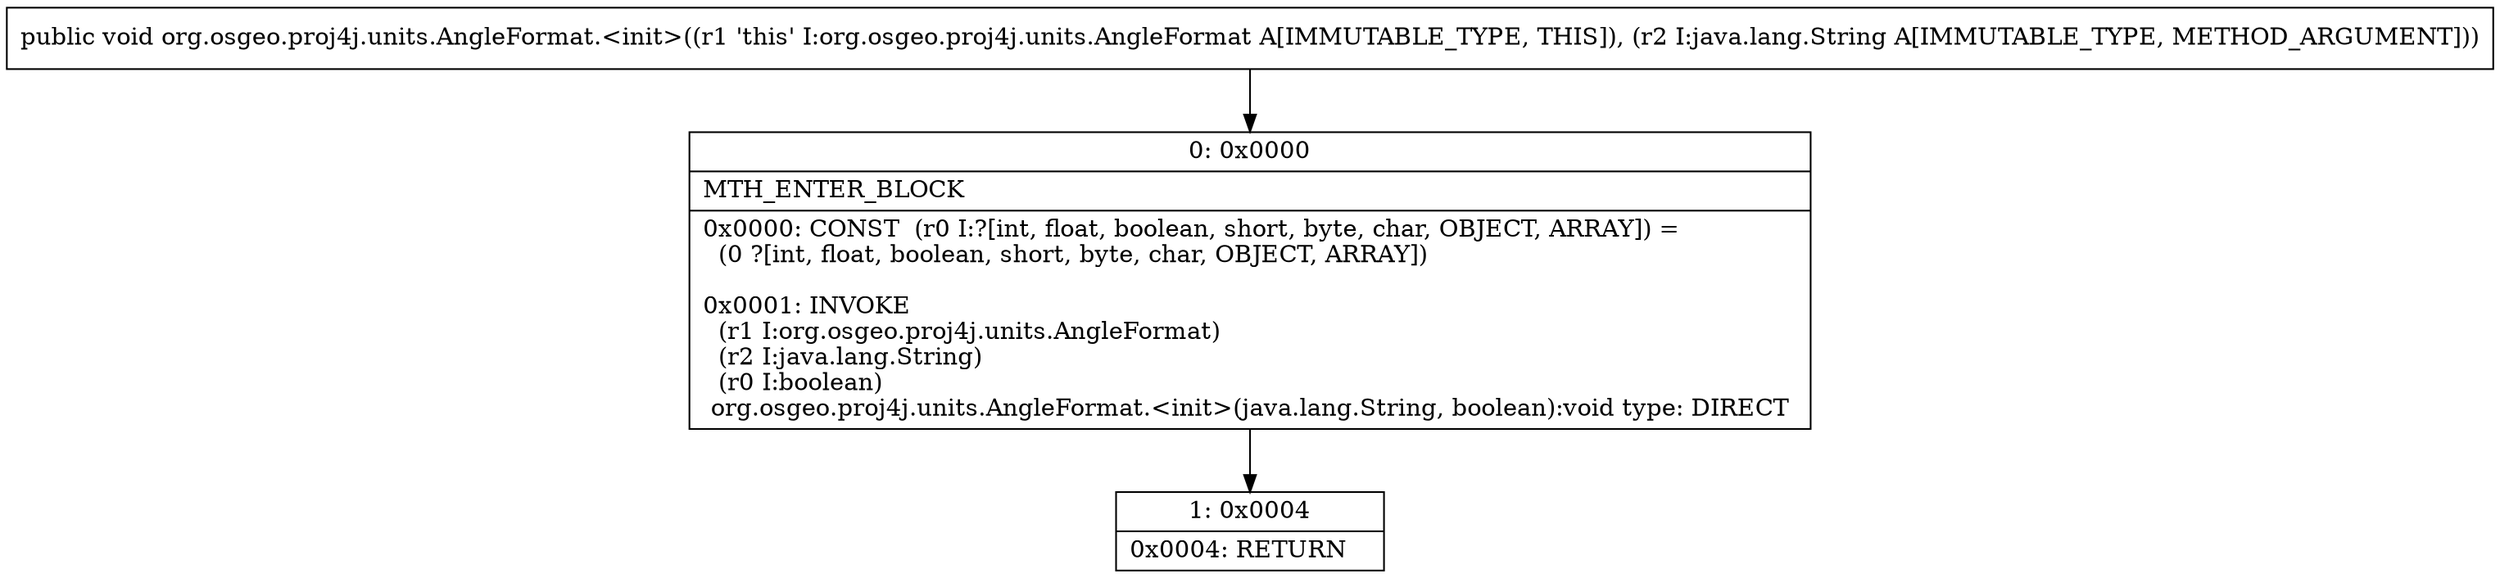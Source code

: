 digraph "CFG fororg.osgeo.proj4j.units.AngleFormat.\<init\>(Ljava\/lang\/String;)V" {
Node_0 [shape=record,label="{0\:\ 0x0000|MTH_ENTER_BLOCK\l|0x0000: CONST  (r0 I:?[int, float, boolean, short, byte, char, OBJECT, ARRAY]) = \l  (0 ?[int, float, boolean, short, byte, char, OBJECT, ARRAY])\l \l0x0001: INVOKE  \l  (r1 I:org.osgeo.proj4j.units.AngleFormat)\l  (r2 I:java.lang.String)\l  (r0 I:boolean)\l org.osgeo.proj4j.units.AngleFormat.\<init\>(java.lang.String, boolean):void type: DIRECT \l}"];
Node_1 [shape=record,label="{1\:\ 0x0004|0x0004: RETURN   \l}"];
MethodNode[shape=record,label="{public void org.osgeo.proj4j.units.AngleFormat.\<init\>((r1 'this' I:org.osgeo.proj4j.units.AngleFormat A[IMMUTABLE_TYPE, THIS]), (r2 I:java.lang.String A[IMMUTABLE_TYPE, METHOD_ARGUMENT])) }"];
MethodNode -> Node_0;
Node_0 -> Node_1;
}

